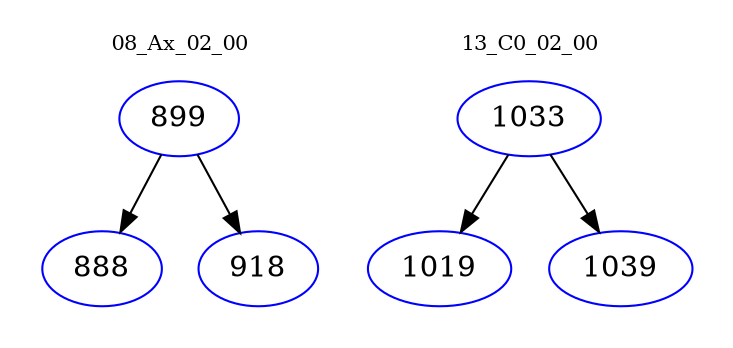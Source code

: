 digraph{
subgraph cluster_0 {
color = white
label = "08_Ax_02_00";
fontsize=10;
T0_899 [label="899", color="blue"]
T0_899 -> T0_888 [color="black"]
T0_888 [label="888", color="blue"]
T0_899 -> T0_918 [color="black"]
T0_918 [label="918", color="blue"]
}
subgraph cluster_1 {
color = white
label = "13_C0_02_00";
fontsize=10;
T1_1033 [label="1033", color="blue"]
T1_1033 -> T1_1019 [color="black"]
T1_1019 [label="1019", color="blue"]
T1_1033 -> T1_1039 [color="black"]
T1_1039 [label="1039", color="blue"]
}
}
